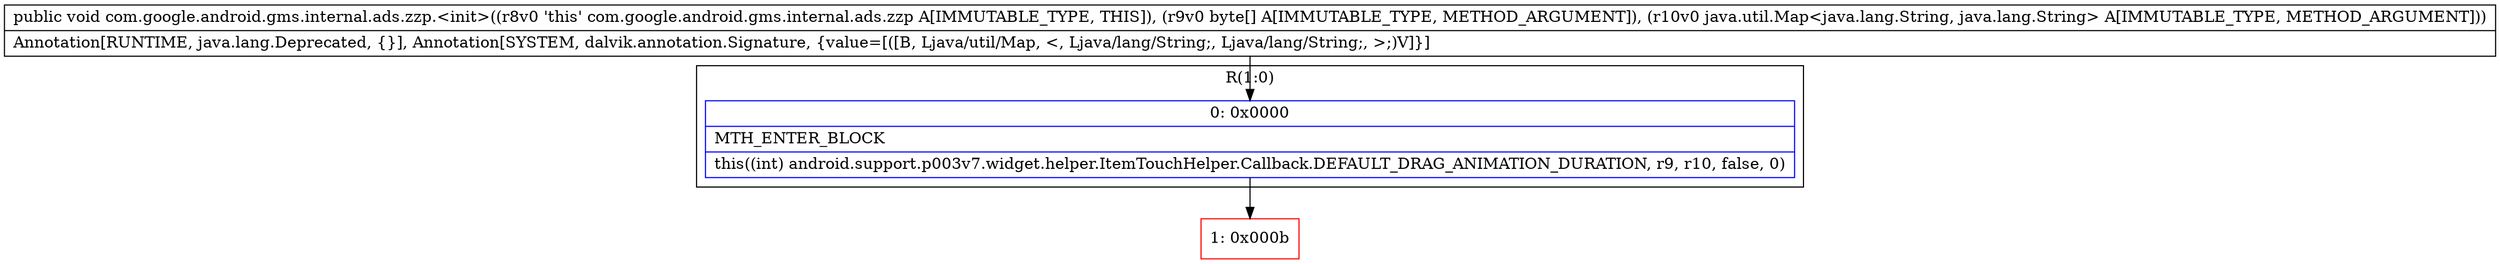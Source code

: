 digraph "CFG forcom.google.android.gms.internal.ads.zzp.\<init\>([BLjava\/util\/Map;)V" {
subgraph cluster_Region_2083435969 {
label = "R(1:0)";
node [shape=record,color=blue];
Node_0 [shape=record,label="{0\:\ 0x0000|MTH_ENTER_BLOCK\l|this((int) android.support.p003v7.widget.helper.ItemTouchHelper.Callback.DEFAULT_DRAG_ANIMATION_DURATION, r9, r10, false, 0)\l}"];
}
Node_1 [shape=record,color=red,label="{1\:\ 0x000b}"];
MethodNode[shape=record,label="{public void com.google.android.gms.internal.ads.zzp.\<init\>((r8v0 'this' com.google.android.gms.internal.ads.zzp A[IMMUTABLE_TYPE, THIS]), (r9v0 byte[] A[IMMUTABLE_TYPE, METHOD_ARGUMENT]), (r10v0 java.util.Map\<java.lang.String, java.lang.String\> A[IMMUTABLE_TYPE, METHOD_ARGUMENT]))  | Annotation[RUNTIME, java.lang.Deprecated, \{\}], Annotation[SYSTEM, dalvik.annotation.Signature, \{value=[([B, Ljava\/util\/Map, \<, Ljava\/lang\/String;, Ljava\/lang\/String;, \>;)V]\}]\l}"];
MethodNode -> Node_0;
Node_0 -> Node_1;
}

